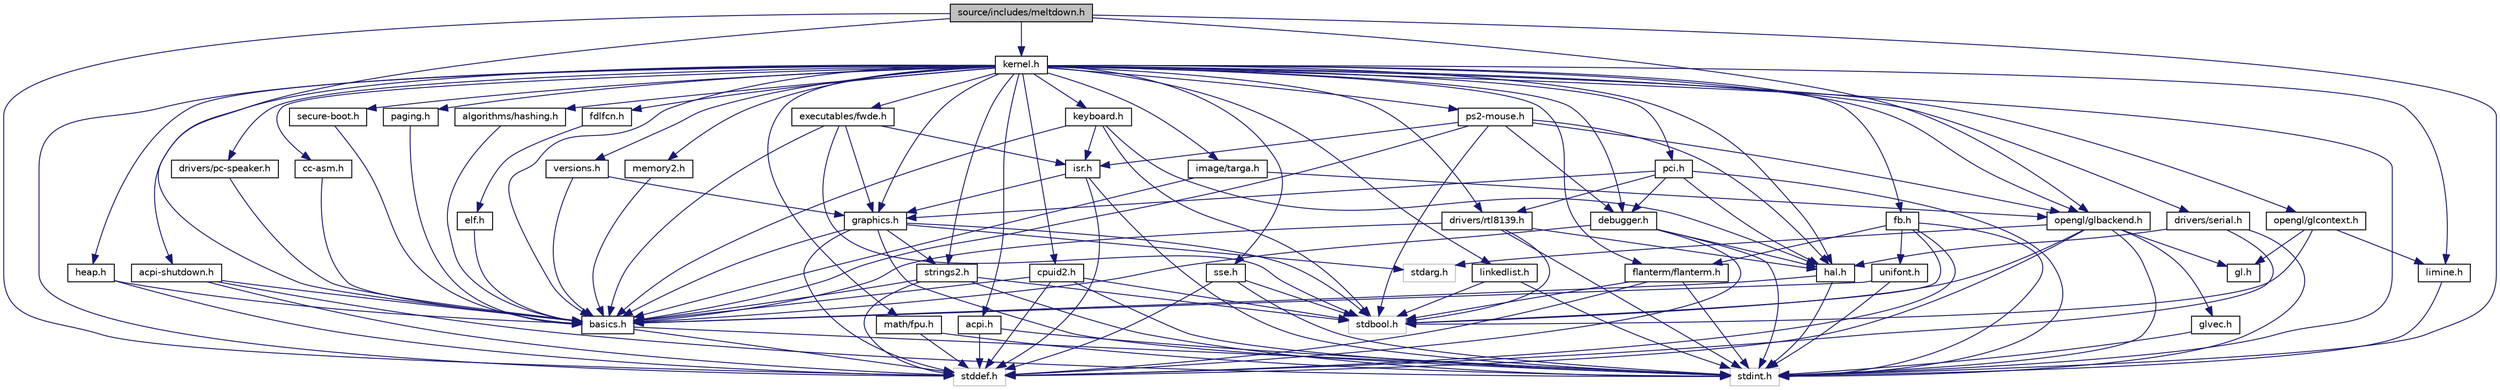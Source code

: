 digraph "source/includes/meltdown.h"
{
 // LATEX_PDF_SIZE
  edge [fontname="Helvetica",fontsize="10",labelfontname="Helvetica",labelfontsize="10"];
  node [fontname="Helvetica",fontsize="10",shape=record];
  Node1 [label="source/includes/meltdown.h",height=0.2,width=0.4,color="black", fillcolor="grey75", style="filled", fontcolor="black",tooltip="The headers for meltdown.c."];
  Node1 -> Node2 [color="midnightblue",fontsize="10",style="solid",fontname="Helvetica"];
  Node2 [label="stddef.h",height=0.2,width=0.4,color="grey75", fillcolor="white", style="filled",tooltip=" "];
  Node1 -> Node3 [color="midnightblue",fontsize="10",style="solid",fontname="Helvetica"];
  Node3 [label="stdint.h",height=0.2,width=0.4,color="grey75", fillcolor="white", style="filled",tooltip=" "];
  Node1 -> Node4 [color="midnightblue",fontsize="10",style="solid",fontname="Helvetica"];
  Node4 [label="basics.h",height=0.2,width=0.4,color="black", fillcolor="white", style="filled",URL="$basics_8h.html",tooltip="This is a basic header files with FrostWing specific short forms and basically a good for life header..."];
  Node4 -> Node3 [color="midnightblue",fontsize="10",style="solid",fontname="Helvetica"];
  Node4 -> Node2 [color="midnightblue",fontsize="10",style="solid",fontname="Helvetica"];
  Node1 -> Node5 [color="midnightblue",fontsize="10",style="solid",fontname="Helvetica"];
  Node5 [label="kernel.h",height=0.2,width=0.4,color="black", fillcolor="white", style="filled",URL="$kernel_8h.html",tooltip="The basic requirement from kernel to other parts of the code."];
  Node5 -> Node6 [color="midnightblue",fontsize="10",style="solid",fontname="Helvetica"];
  Node6 [label="flanterm/flanterm.h",height=0.2,width=0.4,color="black", fillcolor="white", style="filled",URL="$flanterm_8h.html",tooltip=" "];
  Node6 -> Node2 [color="midnightblue",fontsize="10",style="solid",fontname="Helvetica"];
  Node6 -> Node3 [color="midnightblue",fontsize="10",style="solid",fontname="Helvetica"];
  Node6 -> Node7 [color="midnightblue",fontsize="10",style="solid",fontname="Helvetica"];
  Node7 [label="stdbool.h",height=0.2,width=0.4,color="grey75", fillcolor="white", style="filled",tooltip=" "];
  Node5 -> Node8 [color="midnightblue",fontsize="10",style="solid",fontname="Helvetica"];
  Node8 [label="fb.h",height=0.2,width=0.4,color="black", fillcolor="white", style="filled",URL="$fb_8h.html",tooltip=" "];
  Node8 -> Node3 [color="midnightblue",fontsize="10",style="solid",fontname="Helvetica"];
  Node8 -> Node2 [color="midnightblue",fontsize="10",style="solid",fontname="Helvetica"];
  Node8 -> Node7 [color="midnightblue",fontsize="10",style="solid",fontname="Helvetica"];
  Node8 -> Node6 [color="midnightblue",fontsize="10",style="solid",fontname="Helvetica"];
  Node8 -> Node9 [color="midnightblue",fontsize="10",style="solid",fontname="Helvetica"];
  Node9 [label="unifont.h",height=0.2,width=0.4,color="black", fillcolor="white", style="filled",URL="$unifont_8h.html",tooltip="The font used in framebuffer."];
  Node9 -> Node3 [color="midnightblue",fontsize="10",style="solid",fontname="Helvetica"];
  Node9 -> Node4 [color="midnightblue",fontsize="10",style="solid",fontname="Helvetica"];
  Node5 -> Node10 [color="midnightblue",fontsize="10",style="solid",fontname="Helvetica"];
  Node10 [label="hal.h",height=0.2,width=0.4,color="black", fillcolor="white", style="filled",URL="$hal_8h.html",tooltip="Header file for Hardware Abstraction Layer -> Source from GoGX OS."];
  Node10 -> Node3 [color="midnightblue",fontsize="10",style="solid",fontname="Helvetica"];
  Node10 -> Node4 [color="midnightblue",fontsize="10",style="solid",fontname="Helvetica"];
  Node5 -> Node11 [color="midnightblue",fontsize="10",style="solid",fontname="Helvetica"];
  Node11 [label="acpi.h",height=0.2,width=0.4,color="black", fillcolor="white", style="filled",URL="$acpi_8h.html",tooltip="The ACPI Header."];
  Node11 -> Node3 [color="midnightblue",fontsize="10",style="solid",fontname="Helvetica"];
  Node11 -> Node2 [color="midnightblue",fontsize="10",style="solid",fontname="Helvetica"];
  Node5 -> Node12 [color="midnightblue",fontsize="10",style="solid",fontname="Helvetica"];
  Node12 [label="acpi-shutdown.h",height=0.2,width=0.4,color="black", fillcolor="white", style="filled",URL="$acpi-shutdown_8h.html",tooltip="The ACPI Shutdown Header for Wing kernel, this is not the full ACPI."];
  Node12 -> Node2 [color="midnightblue",fontsize="10",style="solid",fontname="Helvetica"];
  Node12 -> Node3 [color="midnightblue",fontsize="10",style="solid",fontname="Helvetica"];
  Node12 -> Node4 [color="midnightblue",fontsize="10",style="solid",fontname="Helvetica"];
  Node5 -> Node13 [color="midnightblue",fontsize="10",style="solid",fontname="Helvetica"];
  Node13 [label="pci.h",height=0.2,width=0.4,color="black", fillcolor="white", style="filled",URL="$pci_8h.html",tooltip="The Header files for actual PCI source."];
  Node13 -> Node3 [color="midnightblue",fontsize="10",style="solid",fontname="Helvetica"];
  Node13 -> Node10 [color="midnightblue",fontsize="10",style="solid",fontname="Helvetica"];
  Node13 -> Node14 [color="midnightblue",fontsize="10",style="solid",fontname="Helvetica"];
  Node14 [label="graphics.h",height=0.2,width=0.4,color="black", fillcolor="white", style="filled",URL="$graphics_8h.html",tooltip="Contains all the print functions."];
  Node14 -> Node3 [color="midnightblue",fontsize="10",style="solid",fontname="Helvetica"];
  Node14 -> Node2 [color="midnightblue",fontsize="10",style="solid",fontname="Helvetica"];
  Node14 -> Node15 [color="midnightblue",fontsize="10",style="solid",fontname="Helvetica"];
  Node15 [label="stdarg.h",height=0.2,width=0.4,color="grey75", fillcolor="white", style="filled",tooltip=" "];
  Node14 -> Node7 [color="midnightblue",fontsize="10",style="solid",fontname="Helvetica"];
  Node14 -> Node4 [color="midnightblue",fontsize="10",style="solid",fontname="Helvetica"];
  Node14 -> Node16 [color="midnightblue",fontsize="10",style="solid",fontname="Helvetica"];
  Node16 [label="strings2.h",height=0.2,width=0.4,color="black", fillcolor="white", style="filled",URL="$strings2_8h.html",tooltip="The header file for strings.c."];
  Node16 -> Node3 [color="midnightblue",fontsize="10",style="solid",fontname="Helvetica"];
  Node16 -> Node2 [color="midnightblue",fontsize="10",style="solid",fontname="Helvetica"];
  Node16 -> Node7 [color="midnightblue",fontsize="10",style="solid",fontname="Helvetica"];
  Node16 -> Node4 [color="midnightblue",fontsize="10",style="solid",fontname="Helvetica"];
  Node13 -> Node17 [color="midnightblue",fontsize="10",style="solid",fontname="Helvetica"];
  Node17 [label="drivers/rtl8139.h",height=0.2,width=0.4,color="black", fillcolor="white", style="filled",URL="$rtl8139_8h.html",tooltip="The Header files for RTL8139 Networking Card."];
  Node17 -> Node3 [color="midnightblue",fontsize="10",style="solid",fontname="Helvetica"];
  Node17 -> Node7 [color="midnightblue",fontsize="10",style="solid",fontname="Helvetica"];
  Node17 -> Node4 [color="midnightblue",fontsize="10",style="solid",fontname="Helvetica"];
  Node17 -> Node10 [color="midnightblue",fontsize="10",style="solid",fontname="Helvetica"];
  Node13 -> Node18 [color="midnightblue",fontsize="10",style="solid",fontname="Helvetica"];
  Node18 [label="debugger.h",height=0.2,width=0.4,color="black", fillcolor="white", style="filled",URL="$debugger_8h.html",tooltip="The headers files for E9 hack."];
  Node18 -> Node3 [color="midnightblue",fontsize="10",style="solid",fontname="Helvetica"];
  Node18 -> Node2 [color="midnightblue",fontsize="10",style="solid",fontname="Helvetica"];
  Node18 -> Node4 [color="midnightblue",fontsize="10",style="solid",fontname="Helvetica"];
  Node18 -> Node10 [color="midnightblue",fontsize="10",style="solid",fontname="Helvetica"];
  Node5 -> Node14 [color="midnightblue",fontsize="10",style="solid",fontname="Helvetica"];
  Node5 -> Node19 [color="midnightblue",fontsize="10",style="solid",fontname="Helvetica"];
  Node19 [label="opengl/glcontext.h",height=0.2,width=0.4,color="black", fillcolor="white", style="filled",URL="$glcontext_8h.html",tooltip="Contains the opengl context specific functions/data structures."];
  Node19 -> Node20 [color="midnightblue",fontsize="10",style="solid",fontname="Helvetica"];
  Node20 [label="gl.h",height=0.2,width=0.4,color="black", fillcolor="white", style="filled",URL="$gl_8h.html",tooltip="Contains all opengl related functions."];
  Node19 -> Node21 [color="midnightblue",fontsize="10",style="solid",fontname="Helvetica"];
  Node21 [label="limine.h",height=0.2,width=0.4,color="black", fillcolor="white", style="filled",URL="$limine_8h.html",tooltip=" "];
  Node21 -> Node3 [color="midnightblue",fontsize="10",style="solid",fontname="Helvetica"];
  Node19 -> Node7 [color="midnightblue",fontsize="10",style="solid",fontname="Helvetica"];
  Node5 -> Node22 [color="midnightblue",fontsize="10",style="solid",fontname="Helvetica"];
  Node22 [label="opengl/glbackend.h",height=0.2,width=0.4,color="black", fillcolor="white", style="filled",URL="$glbackend_8h.html",tooltip="Contains all backend hardware pixel drawing functions."];
  Node22 -> Node20 [color="midnightblue",fontsize="10",style="solid",fontname="Helvetica"];
  Node22 -> Node23 [color="midnightblue",fontsize="10",style="solid",fontname="Helvetica"];
  Node23 [label="glvec.h",height=0.2,width=0.4,color="black", fillcolor="white", style="filled",URL="$glvec_8h.html",tooltip="Vector types for use with OpenGL functions."];
  Node23 -> Node3 [color="midnightblue",fontsize="10",style="solid",fontname="Helvetica"];
  Node22 -> Node3 [color="midnightblue",fontsize="10",style="solid",fontname="Helvetica"];
  Node22 -> Node2 [color="midnightblue",fontsize="10",style="solid",fontname="Helvetica"];
  Node22 -> Node15 [color="midnightblue",fontsize="10",style="solid",fontname="Helvetica"];
  Node22 -> Node7 [color="midnightblue",fontsize="10",style="solid",fontname="Helvetica"];
  Node5 -> Node2 [color="midnightblue",fontsize="10",style="solid",fontname="Helvetica"];
  Node5 -> Node3 [color="midnightblue",fontsize="10",style="solid",fontname="Helvetica"];
  Node5 -> Node21 [color="midnightblue",fontsize="10",style="solid",fontname="Helvetica"];
  Node5 -> Node24 [color="midnightblue",fontsize="10",style="solid",fontname="Helvetica"];
  Node24 [label="memory2.h",height=0.2,width=0.4,color="black", fillcolor="white", style="filled",URL="$memory2_8h.html",tooltip=" "];
  Node24 -> Node4 [color="midnightblue",fontsize="10",style="solid",fontname="Helvetica"];
  Node5 -> Node16 [color="midnightblue",fontsize="10",style="solid",fontname="Helvetica"];
  Node5 -> Node25 [color="midnightblue",fontsize="10",style="solid",fontname="Helvetica"];
  Node25 [label="math/fpu.h",height=0.2,width=0.4,color="black", fillcolor="white", style="filled",URL="$fpu_8h.html",tooltip="Header for FPU."];
  Node25 -> Node3 [color="midnightblue",fontsize="10",style="solid",fontname="Helvetica"];
  Node25 -> Node2 [color="midnightblue",fontsize="10",style="solid",fontname="Helvetica"];
  Node5 -> Node26 [color="midnightblue",fontsize="10",style="solid",fontname="Helvetica"];
  Node26 [label="sse.h",height=0.2,width=0.4,color="black", fillcolor="white", style="filled",URL="$sse_8h.html",tooltip="SSE Header file."];
  Node26 -> Node7 [color="midnightblue",fontsize="10",style="solid",fontname="Helvetica"];
  Node26 -> Node3 [color="midnightblue",fontsize="10",style="solid",fontname="Helvetica"];
  Node26 -> Node2 [color="midnightblue",fontsize="10",style="solid",fontname="Helvetica"];
  Node5 -> Node18 [color="midnightblue",fontsize="10",style="solid",fontname="Helvetica"];
  Node5 -> Node27 [color="midnightblue",fontsize="10",style="solid",fontname="Helvetica"];
  Node27 [label="drivers/serial.h",height=0.2,width=0.4,color="black", fillcolor="white", style="filled",URL="$serial_8h.html",tooltip="Header files for serial drivers."];
  Node27 -> Node3 [color="midnightblue",fontsize="10",style="solid",fontname="Helvetica"];
  Node27 -> Node2 [color="midnightblue",fontsize="10",style="solid",fontname="Helvetica"];
  Node27 -> Node10 [color="midnightblue",fontsize="10",style="solid",fontname="Helvetica"];
  Node5 -> Node4 [color="midnightblue",fontsize="10",style="solid",fontname="Helvetica"];
  Node5 -> Node28 [color="midnightblue",fontsize="10",style="solid",fontname="Helvetica"];
  Node28 [label="cpuid2.h",height=0.2,width=0.4,color="black", fillcolor="white", style="filled",URL="$cpuid2_8h.html",tooltip="The CPUID instructions."];
  Node28 -> Node3 [color="midnightblue",fontsize="10",style="solid",fontname="Helvetica"];
  Node28 -> Node2 [color="midnightblue",fontsize="10",style="solid",fontname="Helvetica"];
  Node28 -> Node7 [color="midnightblue",fontsize="10",style="solid",fontname="Helvetica"];
  Node28 -> Node4 [color="midnightblue",fontsize="10",style="solid",fontname="Helvetica"];
  Node5 -> Node29 [color="midnightblue",fontsize="10",style="solid",fontname="Helvetica"];
  Node29 [label="heap.h",height=0.2,width=0.4,color="black", fillcolor="white", style="filled",URL="$heap_8h.html",tooltip="Header files for heap."];
  Node29 -> Node2 [color="midnightblue",fontsize="10",style="solid",fontname="Helvetica"];
  Node29 -> Node4 [color="midnightblue",fontsize="10",style="solid",fontname="Helvetica"];
  Node5 -> Node30 [color="midnightblue",fontsize="10",style="solid",fontname="Helvetica"];
  Node30 [label="drivers/pc-speaker.h",height=0.2,width=0.4,color="black", fillcolor="white", style="filled",URL="$pc-speaker_8h.html",tooltip="Headers for PC Speaker drivers."];
  Node30 -> Node4 [color="midnightblue",fontsize="10",style="solid",fontname="Helvetica"];
  Node5 -> Node17 [color="midnightblue",fontsize="10",style="solid",fontname="Helvetica"];
  Node5 -> Node31 [color="midnightblue",fontsize="10",style="solid",fontname="Helvetica"];
  Node31 [label="versions.h",height=0.2,width=0.4,color="black", fillcolor="white", style="filled",URL="$versions_8h.html",tooltip="This is the header file which contains all the tools used's versions."];
  Node31 -> Node4 [color="midnightblue",fontsize="10",style="solid",fontname="Helvetica"];
  Node31 -> Node14 [color="midnightblue",fontsize="10",style="solid",fontname="Helvetica"];
  Node5 -> Node32 [color="midnightblue",fontsize="10",style="solid",fontname="Helvetica"];
  Node32 [label="cc-asm.h",height=0.2,width=0.4,color="black", fillcolor="white", style="filled",URL="$cc-asm_8h.html",tooltip="Cross-compatible ASM header."];
  Node32 -> Node4 [color="midnightblue",fontsize="10",style="solid",fontname="Helvetica"];
  Node5 -> Node33 [color="midnightblue",fontsize="10",style="solid",fontname="Helvetica"];
  Node33 [label="secure-boot.h",height=0.2,width=0.4,color="black", fillcolor="white", style="filled",URL="$secure-boot_8h.html",tooltip="Header for secure-boot.c."];
  Node33 -> Node4 [color="midnightblue",fontsize="10",style="solid",fontname="Helvetica"];
  Node5 -> Node34 [color="midnightblue",fontsize="10",style="solid",fontname="Helvetica"];
  Node34 [label="paging.h",height=0.2,width=0.4,color="black", fillcolor="white", style="filled",URL="$paging_8h.html",tooltip="Contains code and definitons for Paging."];
  Node34 -> Node4 [color="midnightblue",fontsize="10",style="solid",fontname="Helvetica"];
  Node5 -> Node35 [color="midnightblue",fontsize="10",style="solid",fontname="Helvetica"];
  Node35 [label="algorithms/hashing.h",height=0.2,width=0.4,color="black", fillcolor="white", style="filled",URL="$hashing_8h.html",tooltip="Contains header for hashing and encrypting."];
  Node35 -> Node4 [color="midnightblue",fontsize="10",style="solid",fontname="Helvetica"];
  Node5 -> Node36 [color="midnightblue",fontsize="10",style="solid",fontname="Helvetica"];
  Node36 [label="keyboard.h",height=0.2,width=0.4,color="black", fillcolor="white", style="filled",URL="$keyboard_8h.html",tooltip=" "];
  Node36 -> Node4 [color="midnightblue",fontsize="10",style="solid",fontname="Helvetica"];
  Node36 -> Node7 [color="midnightblue",fontsize="10",style="solid",fontname="Helvetica"];
  Node36 -> Node10 [color="midnightblue",fontsize="10",style="solid",fontname="Helvetica"];
  Node36 -> Node37 [color="midnightblue",fontsize="10",style="solid",fontname="Helvetica"];
  Node37 [label="isr.h",height=0.2,width=0.4,color="black", fillcolor="white", style="filled",URL="$isr_8h.html",tooltip=" "];
  Node37 -> Node3 [color="midnightblue",fontsize="10",style="solid",fontname="Helvetica"];
  Node37 -> Node2 [color="midnightblue",fontsize="10",style="solid",fontname="Helvetica"];
  Node37 -> Node14 [color="midnightblue",fontsize="10",style="solid",fontname="Helvetica"];
  Node5 -> Node38 [color="midnightblue",fontsize="10",style="solid",fontname="Helvetica"];
  Node38 [label="linkedlist.h",height=0.2,width=0.4,color="black", fillcolor="white", style="filled",URL="$linkedlist_8h.html",tooltip="Contains a really basic implementation of a linked list."];
  Node38 -> Node3 [color="midnightblue",fontsize="10",style="solid",fontname="Helvetica"];
  Node38 -> Node7 [color="midnightblue",fontsize="10",style="solid",fontname="Helvetica"];
  Node5 -> Node39 [color="midnightblue",fontsize="10",style="solid",fontname="Helvetica"];
  Node39 [label="ps2-mouse.h",height=0.2,width=0.4,color="black", fillcolor="white", style="filled",URL="$ps2-mouse_8h.html",tooltip=" "];
  Node39 -> Node4 [color="midnightblue",fontsize="10",style="solid",fontname="Helvetica"];
  Node39 -> Node7 [color="midnightblue",fontsize="10",style="solid",fontname="Helvetica"];
  Node39 -> Node10 [color="midnightblue",fontsize="10",style="solid",fontname="Helvetica"];
  Node39 -> Node18 [color="midnightblue",fontsize="10",style="solid",fontname="Helvetica"];
  Node39 -> Node22 [color="midnightblue",fontsize="10",style="solid",fontname="Helvetica"];
  Node39 -> Node37 [color="midnightblue",fontsize="10",style="solid",fontname="Helvetica"];
  Node5 -> Node40 [color="midnightblue",fontsize="10",style="solid",fontname="Helvetica"];
  Node40 [label="image/targa.h",height=0.2,width=0.4,color="black", fillcolor="white", style="filled",URL="$targa_8h.html",tooltip=" "];
  Node40 -> Node4 [color="midnightblue",fontsize="10",style="solid",fontname="Helvetica"];
  Node40 -> Node22 [color="midnightblue",fontsize="10",style="solid",fontname="Helvetica"];
  Node5 -> Node41 [color="midnightblue",fontsize="10",style="solid",fontname="Helvetica"];
  Node41 [label="executables/fwde.h",height=0.2,width=0.4,color="black", fillcolor="white", style="filled",URL="$fwde_8h.html",tooltip="The executor header for FrostWing Deployed Executable - 64 bits."];
  Node41 -> Node4 [color="midnightblue",fontsize="10",style="solid",fontname="Helvetica"];
  Node41 -> Node7 [color="midnightblue",fontsize="10",style="solid",fontname="Helvetica"];
  Node41 -> Node14 [color="midnightblue",fontsize="10",style="solid",fontname="Helvetica"];
  Node41 -> Node37 [color="midnightblue",fontsize="10",style="solid",fontname="Helvetica"];
  Node5 -> Node42 [color="midnightblue",fontsize="10",style="solid",fontname="Helvetica"];
  Node42 [label="fdlfcn.h",height=0.2,width=0.4,color="black", fillcolor="white", style="filled",URL="$fdlfcn_8h.html",tooltip=" "];
  Node42 -> Node43 [color="midnightblue",fontsize="10",style="solid",fontname="Helvetica"];
  Node43 [label="elf.h",height=0.2,width=0.4,color="black", fillcolor="white", style="filled",URL="$elf_8h.html",tooltip=" "];
  Node43 -> Node4 [color="midnightblue",fontsize="10",style="solid",fontname="Helvetica"];
  Node1 -> Node22 [color="midnightblue",fontsize="10",style="solid",fontname="Helvetica"];
}
